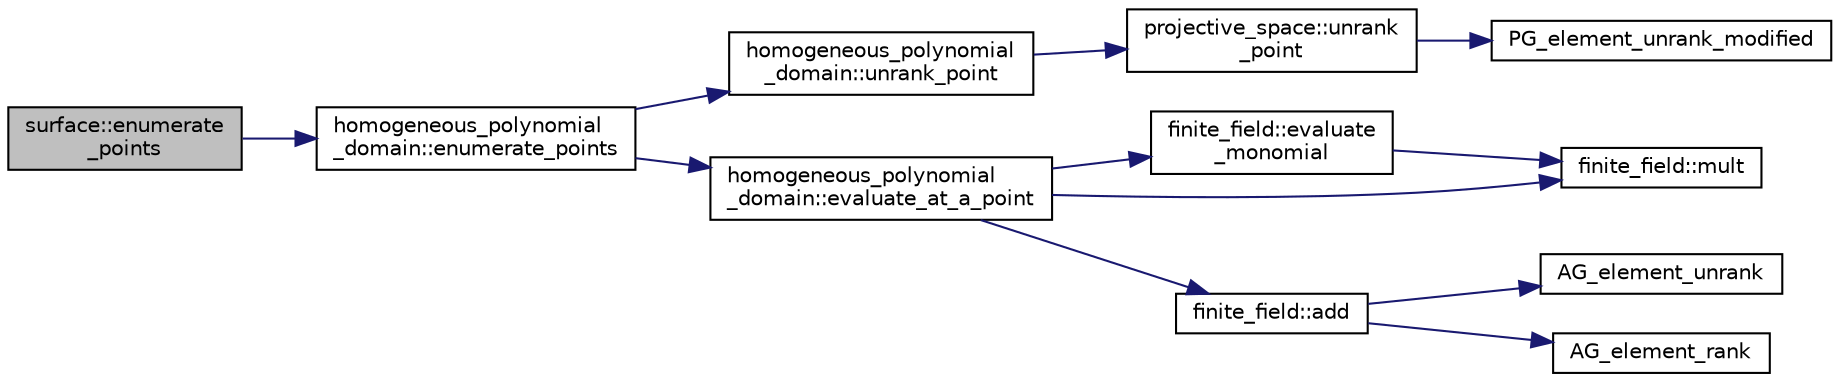 digraph "surface::enumerate_points"
{
  edge [fontname="Helvetica",fontsize="10",labelfontname="Helvetica",labelfontsize="10"];
  node [fontname="Helvetica",fontsize="10",shape=record];
  rankdir="LR";
  Node2374 [label="surface::enumerate\l_points",height=0.2,width=0.4,color="black", fillcolor="grey75", style="filled", fontcolor="black"];
  Node2374 -> Node2375 [color="midnightblue",fontsize="10",style="solid",fontname="Helvetica"];
  Node2375 [label="homogeneous_polynomial\l_domain::enumerate_points",height=0.2,width=0.4,color="black", fillcolor="white", style="filled",URL="$d2/da7/classhomogeneous__polynomial__domain.html#adc0868f632cc5662b7bfaf0b3d72268f"];
  Node2375 -> Node2376 [color="midnightblue",fontsize="10",style="solid",fontname="Helvetica"];
  Node2376 [label="homogeneous_polynomial\l_domain::unrank_point",height=0.2,width=0.4,color="black", fillcolor="white", style="filled",URL="$d2/da7/classhomogeneous__polynomial__domain.html#a913856cb9020e671f7792f186b94af68"];
  Node2376 -> Node2377 [color="midnightblue",fontsize="10",style="solid",fontname="Helvetica"];
  Node2377 [label="projective_space::unrank\l_point",height=0.2,width=0.4,color="black", fillcolor="white", style="filled",URL="$d2/d17/classprojective__space.html#a3cb7917af4c5f1590b660d4bf907e0fa"];
  Node2377 -> Node2378 [color="midnightblue",fontsize="10",style="solid",fontname="Helvetica"];
  Node2378 [label="PG_element_unrank_modified",height=0.2,width=0.4,color="black", fillcolor="white", style="filled",URL="$d4/d67/geometry_8h.html#a83ae9b605d496f6a90345303f6efae64"];
  Node2375 -> Node2379 [color="midnightblue",fontsize="10",style="solid",fontname="Helvetica"];
  Node2379 [label="homogeneous_polynomial\l_domain::evaluate_at_a_point",height=0.2,width=0.4,color="black", fillcolor="white", style="filled",URL="$d2/da7/classhomogeneous__polynomial__domain.html#ad3989698a38d04fc319162c376fe6343"];
  Node2379 -> Node2380 [color="midnightblue",fontsize="10",style="solid",fontname="Helvetica"];
  Node2380 [label="finite_field::evaluate\l_monomial",height=0.2,width=0.4,color="black", fillcolor="white", style="filled",URL="$df/d5a/classfinite__field.html#a13f9d419956a9168a65788b32839c7f2"];
  Node2380 -> Node2381 [color="midnightblue",fontsize="10",style="solid",fontname="Helvetica"];
  Node2381 [label="finite_field::mult",height=0.2,width=0.4,color="black", fillcolor="white", style="filled",URL="$df/d5a/classfinite__field.html#a24fb5917aa6d4d656fd855b7f44a13b0"];
  Node2379 -> Node2381 [color="midnightblue",fontsize="10",style="solid",fontname="Helvetica"];
  Node2379 -> Node2382 [color="midnightblue",fontsize="10",style="solid",fontname="Helvetica"];
  Node2382 [label="finite_field::add",height=0.2,width=0.4,color="black", fillcolor="white", style="filled",URL="$df/d5a/classfinite__field.html#a8f12328a27500f3c7be0c849ebbc9d14"];
  Node2382 -> Node2383 [color="midnightblue",fontsize="10",style="solid",fontname="Helvetica"];
  Node2383 [label="AG_element_unrank",height=0.2,width=0.4,color="black", fillcolor="white", style="filled",URL="$d4/d67/geometry_8h.html#a4a33b86c87b2879b97cfa1327abe2885"];
  Node2382 -> Node2384 [color="midnightblue",fontsize="10",style="solid",fontname="Helvetica"];
  Node2384 [label="AG_element_rank",height=0.2,width=0.4,color="black", fillcolor="white", style="filled",URL="$d4/d67/geometry_8h.html#ab2ac908d07dd8038fd996e26bdc75c17"];
}
